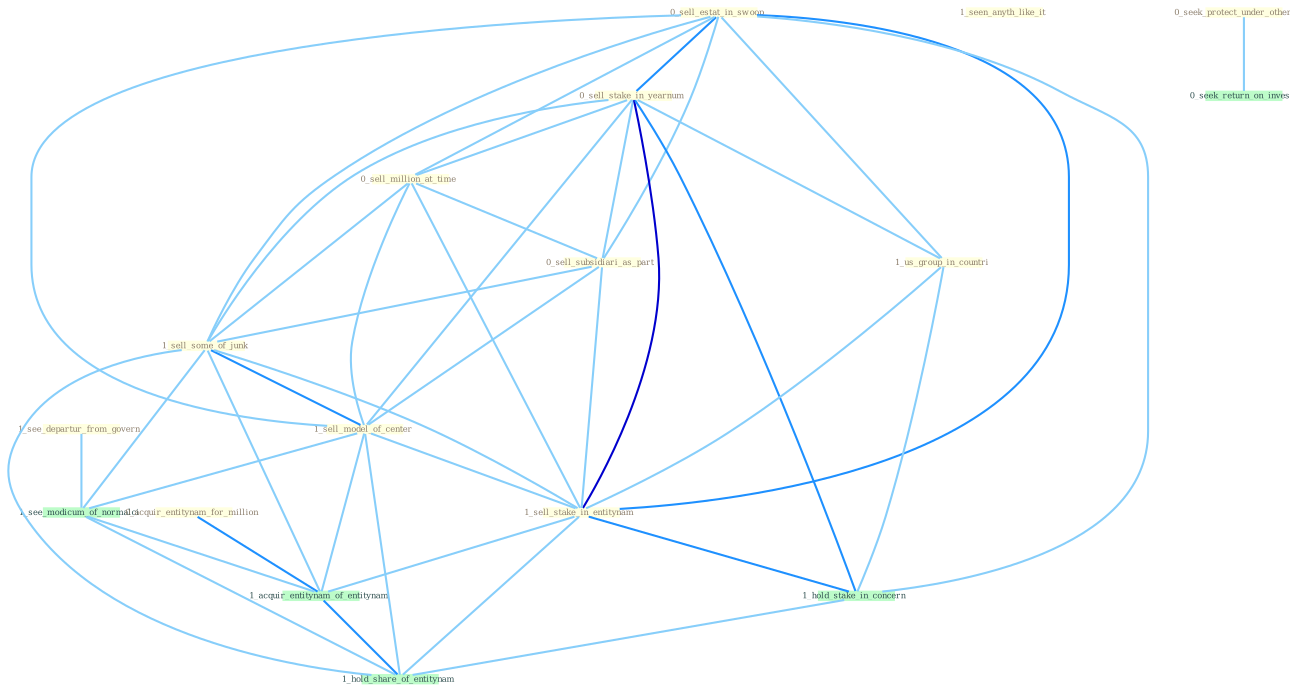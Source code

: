Graph G{ 
    node
    [shape=polygon,style=filled,width=.5,height=.06,color="#BDFCC9",fixedsize=true,fontsize=4,
    fontcolor="#2f4f4f"];
    {node
    [color="#ffffe0", fontcolor="#8b7d6b"] "0_sell_estat_in_swoop " "0_sell_stake_in_yearnum " "0_sell_million_at_time " "1_seen_anyth_like_it " "0_sell_subsidiari_as_part " "1_us_group_in_countri " "1_see_departur_from_govern " "1_sell_some_of_junk " "0_seek_protect_under_othernum " "1_sell_model_of_center " "1_sell_stake_in_entitynam " "0_acquir_entitynam_for_million "}
{node [color="#fff0f5", fontcolor="#b22222"]}
edge [color="#B0E2FF"];

	"0_sell_estat_in_swoop " -- "0_sell_stake_in_yearnum " [w="2", color="#1e90ff" , len=0.8];
	"0_sell_estat_in_swoop " -- "0_sell_million_at_time " [w="1", color="#87cefa" ];
	"0_sell_estat_in_swoop " -- "0_sell_subsidiari_as_part " [w="1", color="#87cefa" ];
	"0_sell_estat_in_swoop " -- "1_us_group_in_countri " [w="1", color="#87cefa" ];
	"0_sell_estat_in_swoop " -- "1_sell_some_of_junk " [w="1", color="#87cefa" ];
	"0_sell_estat_in_swoop " -- "1_sell_model_of_center " [w="1", color="#87cefa" ];
	"0_sell_estat_in_swoop " -- "1_sell_stake_in_entitynam " [w="2", color="#1e90ff" , len=0.8];
	"0_sell_estat_in_swoop " -- "1_hold_stake_in_concern " [w="1", color="#87cefa" ];
	"0_sell_stake_in_yearnum " -- "0_sell_million_at_time " [w="1", color="#87cefa" ];
	"0_sell_stake_in_yearnum " -- "0_sell_subsidiari_as_part " [w="1", color="#87cefa" ];
	"0_sell_stake_in_yearnum " -- "1_us_group_in_countri " [w="1", color="#87cefa" ];
	"0_sell_stake_in_yearnum " -- "1_sell_some_of_junk " [w="1", color="#87cefa" ];
	"0_sell_stake_in_yearnum " -- "1_sell_model_of_center " [w="1", color="#87cefa" ];
	"0_sell_stake_in_yearnum " -- "1_sell_stake_in_entitynam " [w="3", color="#0000cd" , len=0.6];
	"0_sell_stake_in_yearnum " -- "1_hold_stake_in_concern " [w="2", color="#1e90ff" , len=0.8];
	"0_sell_million_at_time " -- "0_sell_subsidiari_as_part " [w="1", color="#87cefa" ];
	"0_sell_million_at_time " -- "1_sell_some_of_junk " [w="1", color="#87cefa" ];
	"0_sell_million_at_time " -- "1_sell_model_of_center " [w="1", color="#87cefa" ];
	"0_sell_million_at_time " -- "1_sell_stake_in_entitynam " [w="1", color="#87cefa" ];
	"0_sell_subsidiari_as_part " -- "1_sell_some_of_junk " [w="1", color="#87cefa" ];
	"0_sell_subsidiari_as_part " -- "1_sell_model_of_center " [w="1", color="#87cefa" ];
	"0_sell_subsidiari_as_part " -- "1_sell_stake_in_entitynam " [w="1", color="#87cefa" ];
	"1_us_group_in_countri " -- "1_sell_stake_in_entitynam " [w="1", color="#87cefa" ];
	"1_us_group_in_countri " -- "1_hold_stake_in_concern " [w="1", color="#87cefa" ];
	"1_see_departur_from_govern " -- "1_see_modicum_of_normalci " [w="1", color="#87cefa" ];
	"1_sell_some_of_junk " -- "1_sell_model_of_center " [w="2", color="#1e90ff" , len=0.8];
	"1_sell_some_of_junk " -- "1_sell_stake_in_entitynam " [w="1", color="#87cefa" ];
	"1_sell_some_of_junk " -- "1_see_modicum_of_normalci " [w="1", color="#87cefa" ];
	"1_sell_some_of_junk " -- "1_acquir_entitynam_of_entitynam " [w="1", color="#87cefa" ];
	"1_sell_some_of_junk " -- "1_hold_share_of_entitynam " [w="1", color="#87cefa" ];
	"0_seek_protect_under_othernum " -- "0_seek_return_on_invest " [w="1", color="#87cefa" ];
	"1_sell_model_of_center " -- "1_sell_stake_in_entitynam " [w="1", color="#87cefa" ];
	"1_sell_model_of_center " -- "1_see_modicum_of_normalci " [w="1", color="#87cefa" ];
	"1_sell_model_of_center " -- "1_acquir_entitynam_of_entitynam " [w="1", color="#87cefa" ];
	"1_sell_model_of_center " -- "1_hold_share_of_entitynam " [w="1", color="#87cefa" ];
	"1_sell_stake_in_entitynam " -- "1_hold_stake_in_concern " [w="2", color="#1e90ff" , len=0.8];
	"1_sell_stake_in_entitynam " -- "1_acquir_entitynam_of_entitynam " [w="1", color="#87cefa" ];
	"1_sell_stake_in_entitynam " -- "1_hold_share_of_entitynam " [w="1", color="#87cefa" ];
	"0_acquir_entitynam_for_million " -- "1_acquir_entitynam_of_entitynam " [w="2", color="#1e90ff" , len=0.8];
	"1_hold_stake_in_concern " -- "1_hold_share_of_entitynam " [w="1", color="#87cefa" ];
	"1_see_modicum_of_normalci " -- "1_acquir_entitynam_of_entitynam " [w="1", color="#87cefa" ];
	"1_see_modicum_of_normalci " -- "1_hold_share_of_entitynam " [w="1", color="#87cefa" ];
	"1_acquir_entitynam_of_entitynam " -- "1_hold_share_of_entitynam " [w="2", color="#1e90ff" , len=0.8];
}
